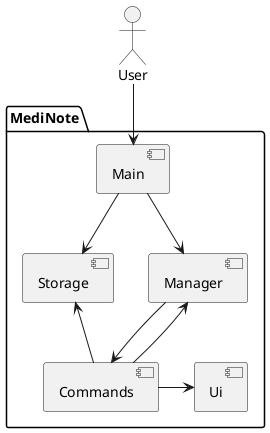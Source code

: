 @startuml
'https://plantuml.com/component-diagram

package "MediNote" {
    [Main]
    [Storage]
    [Manager]
    [Commands]
    [Ui]
}

actor User

User --> [Main]
[Main] --> [Storage]
[Main] --> [Manager]
[Manager] --> [Commands]
[Commands] -right-> [Ui]
[Commands] -up-> [Manager]
[Commands] -up-> [Storage]

@enduml


[Another Component] --> [Example 1]
[Example 1] --> [Folder 3]
[Folder 3] --> [Frame 4]

@enduml
